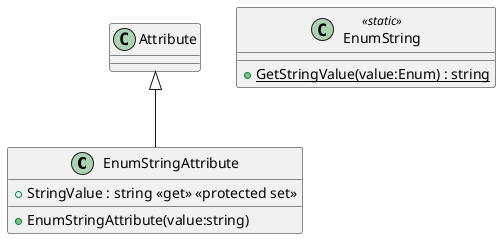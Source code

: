 @startuml
class EnumStringAttribute {
    + StringValue : string <<get>> <<protected set>>
    + EnumStringAttribute(value:string)
}
class EnumString <<static>> {
    + {static} GetStringValue(value:Enum) : string
}
Attribute <|-- EnumStringAttribute
@enduml
